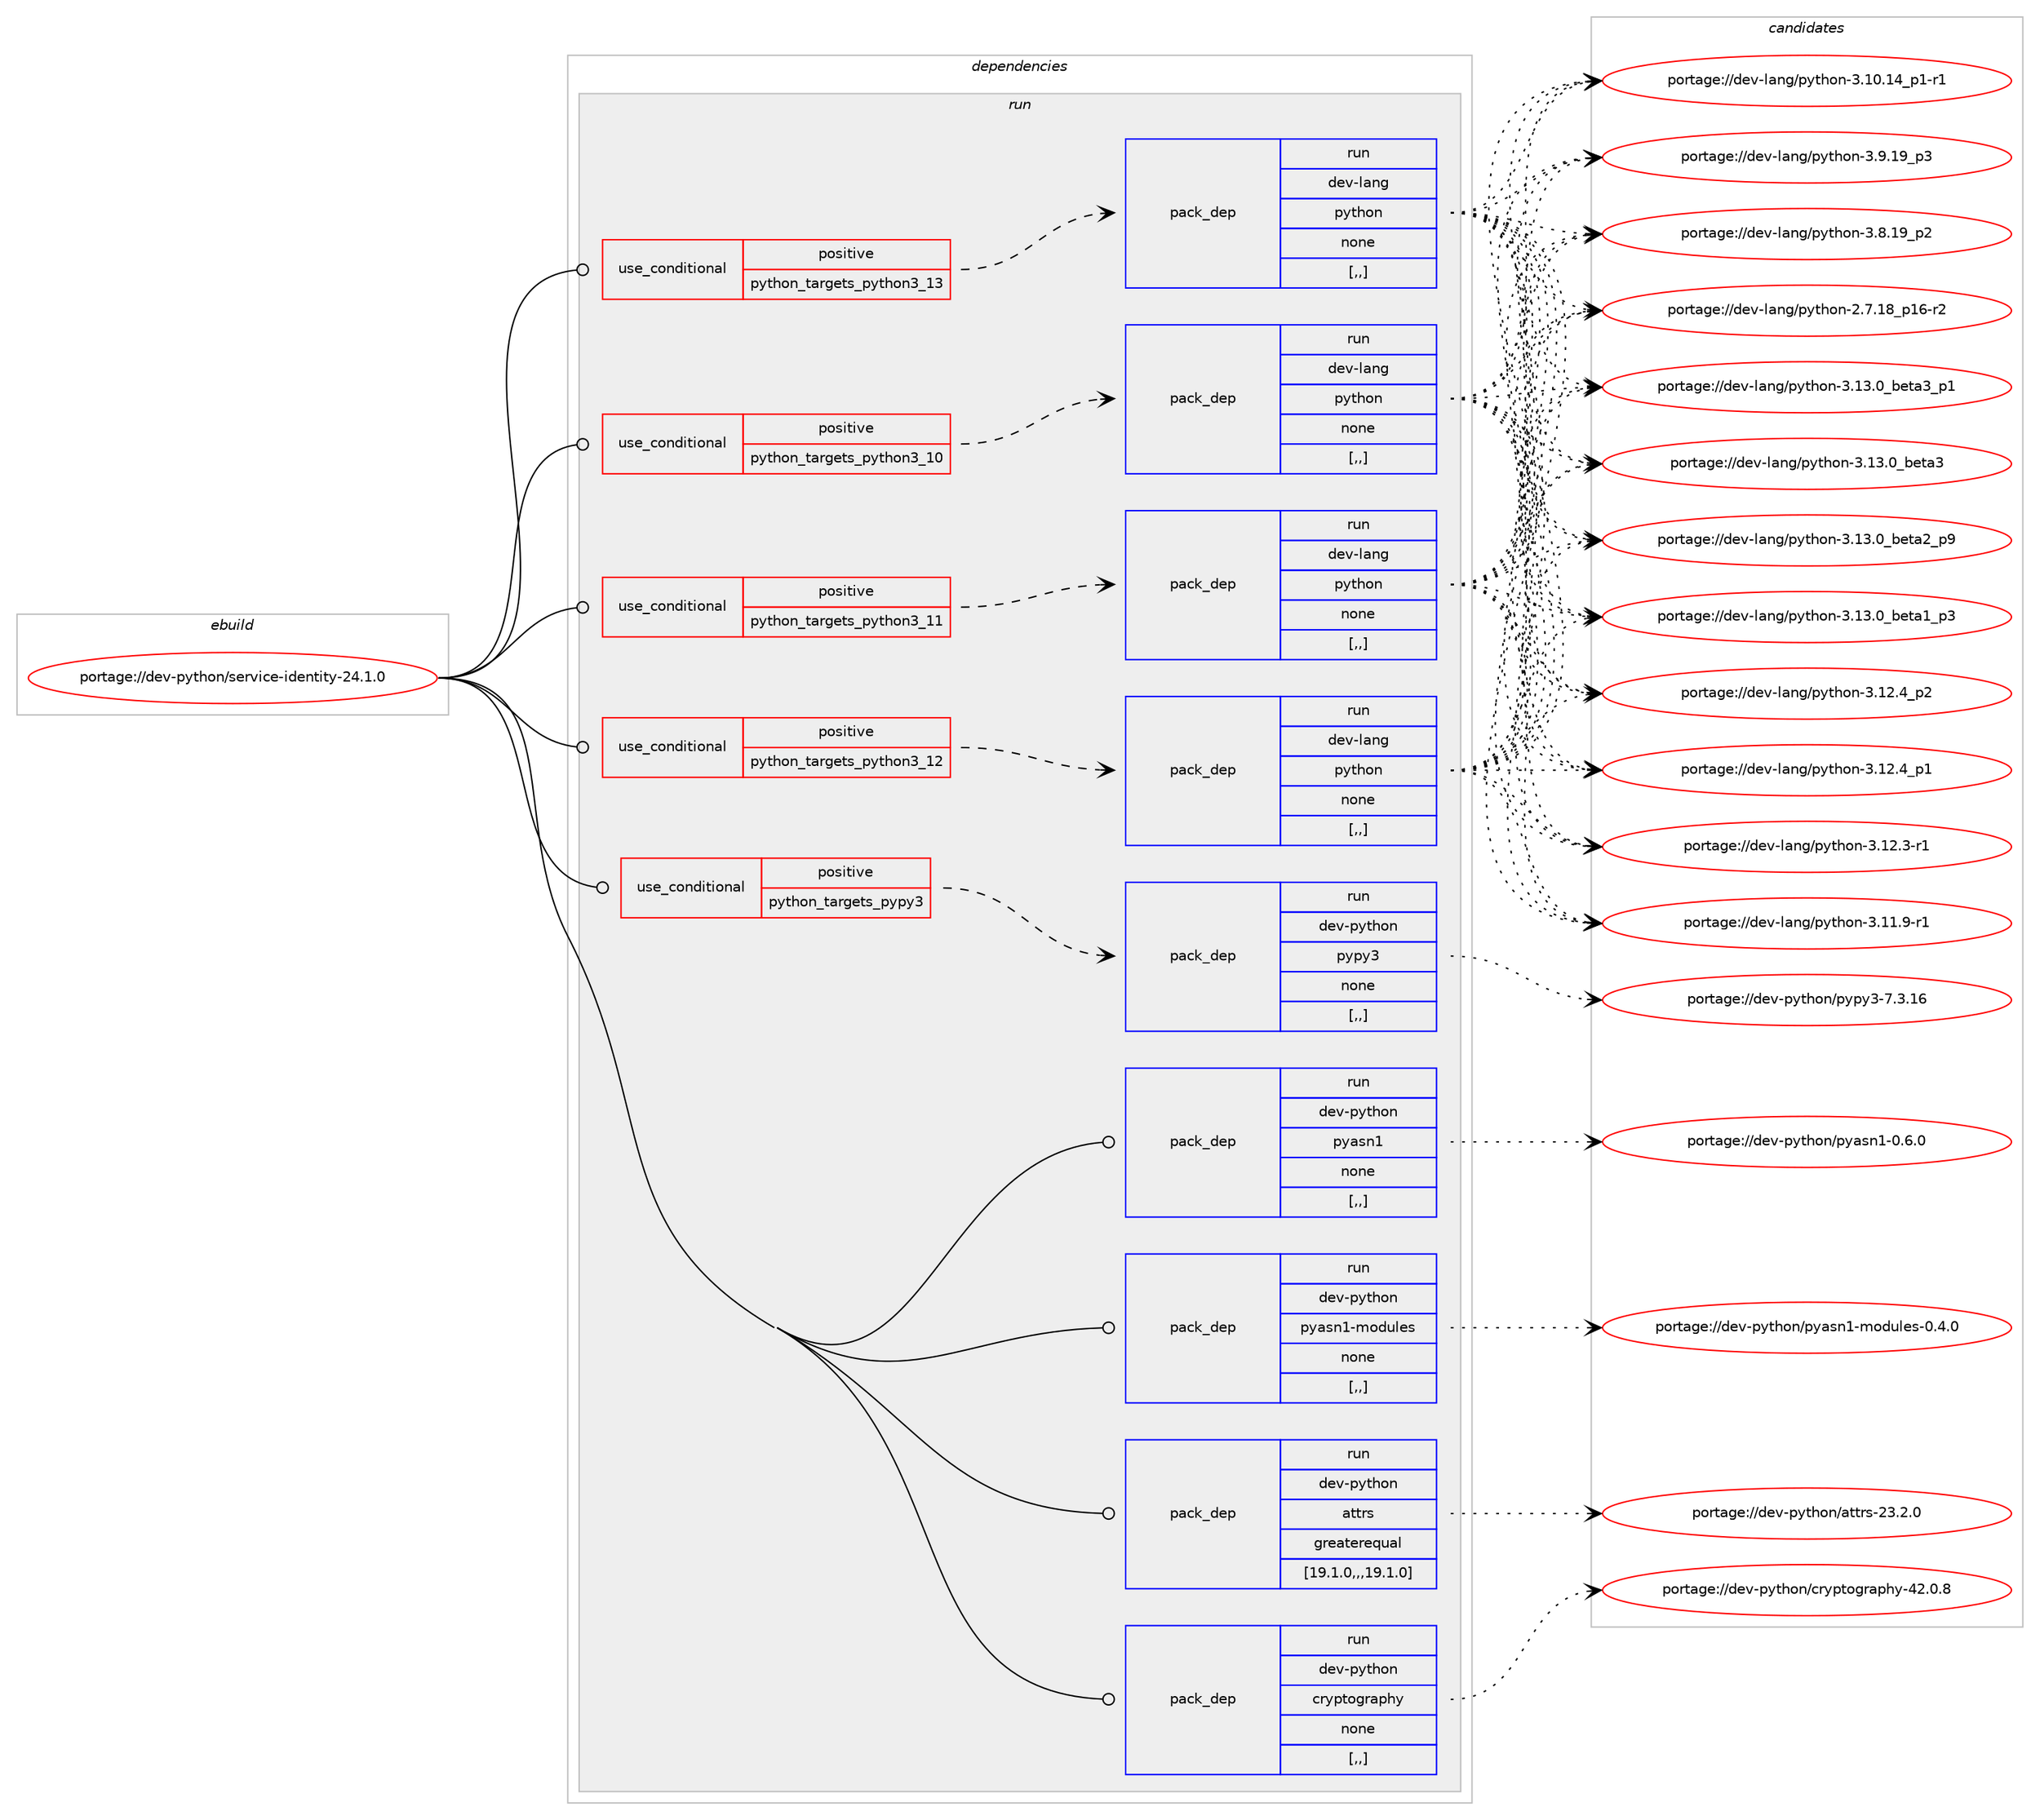 digraph prolog {

# *************
# Graph options
# *************

newrank=true;
concentrate=true;
compound=true;
graph [rankdir=LR,fontname=Helvetica,fontsize=10,ranksep=1.5];#, ranksep=2.5, nodesep=0.2];
edge  [arrowhead=vee];
node  [fontname=Helvetica,fontsize=10];

# **********
# The ebuild
# **********

subgraph cluster_leftcol {
color=gray;
rank=same;
label=<<i>ebuild</i>>;
id [label="portage://dev-python/service-identity-24.1.0", color=red, width=4, href="../dev-python/service-identity-24.1.0.svg"];
}

# ****************
# The dependencies
# ****************

subgraph cluster_midcol {
color=gray;
label=<<i>dependencies</i>>;
subgraph cluster_compile {
fillcolor="#eeeeee";
style=filled;
label=<<i>compile</i>>;
}
subgraph cluster_compileandrun {
fillcolor="#eeeeee";
style=filled;
label=<<i>compile and run</i>>;
}
subgraph cluster_run {
fillcolor="#eeeeee";
style=filled;
label=<<i>run</i>>;
subgraph cond39005 {
dependency161752 [label=<<TABLE BORDER="0" CELLBORDER="1" CELLSPACING="0" CELLPADDING="4"><TR><TD ROWSPAN="3" CELLPADDING="10">use_conditional</TD></TR><TR><TD>positive</TD></TR><TR><TD>python_targets_pypy3</TD></TR></TABLE>>, shape=none, color=red];
subgraph pack121487 {
dependency161753 [label=<<TABLE BORDER="0" CELLBORDER="1" CELLSPACING="0" CELLPADDING="4" WIDTH="220"><TR><TD ROWSPAN="6" CELLPADDING="30">pack_dep</TD></TR><TR><TD WIDTH="110">run</TD></TR><TR><TD>dev-python</TD></TR><TR><TD>pypy3</TD></TR><TR><TD>none</TD></TR><TR><TD>[,,]</TD></TR></TABLE>>, shape=none, color=blue];
}
dependency161752:e -> dependency161753:w [weight=20,style="dashed",arrowhead="vee"];
}
id:e -> dependency161752:w [weight=20,style="solid",arrowhead="odot"];
subgraph cond39006 {
dependency161754 [label=<<TABLE BORDER="0" CELLBORDER="1" CELLSPACING="0" CELLPADDING="4"><TR><TD ROWSPAN="3" CELLPADDING="10">use_conditional</TD></TR><TR><TD>positive</TD></TR><TR><TD>python_targets_python3_10</TD></TR></TABLE>>, shape=none, color=red];
subgraph pack121488 {
dependency161755 [label=<<TABLE BORDER="0" CELLBORDER="1" CELLSPACING="0" CELLPADDING="4" WIDTH="220"><TR><TD ROWSPAN="6" CELLPADDING="30">pack_dep</TD></TR><TR><TD WIDTH="110">run</TD></TR><TR><TD>dev-lang</TD></TR><TR><TD>python</TD></TR><TR><TD>none</TD></TR><TR><TD>[,,]</TD></TR></TABLE>>, shape=none, color=blue];
}
dependency161754:e -> dependency161755:w [weight=20,style="dashed",arrowhead="vee"];
}
id:e -> dependency161754:w [weight=20,style="solid",arrowhead="odot"];
subgraph cond39007 {
dependency161756 [label=<<TABLE BORDER="0" CELLBORDER="1" CELLSPACING="0" CELLPADDING="4"><TR><TD ROWSPAN="3" CELLPADDING="10">use_conditional</TD></TR><TR><TD>positive</TD></TR><TR><TD>python_targets_python3_11</TD></TR></TABLE>>, shape=none, color=red];
subgraph pack121489 {
dependency161757 [label=<<TABLE BORDER="0" CELLBORDER="1" CELLSPACING="0" CELLPADDING="4" WIDTH="220"><TR><TD ROWSPAN="6" CELLPADDING="30">pack_dep</TD></TR><TR><TD WIDTH="110">run</TD></TR><TR><TD>dev-lang</TD></TR><TR><TD>python</TD></TR><TR><TD>none</TD></TR><TR><TD>[,,]</TD></TR></TABLE>>, shape=none, color=blue];
}
dependency161756:e -> dependency161757:w [weight=20,style="dashed",arrowhead="vee"];
}
id:e -> dependency161756:w [weight=20,style="solid",arrowhead="odot"];
subgraph cond39008 {
dependency161758 [label=<<TABLE BORDER="0" CELLBORDER="1" CELLSPACING="0" CELLPADDING="4"><TR><TD ROWSPAN="3" CELLPADDING="10">use_conditional</TD></TR><TR><TD>positive</TD></TR><TR><TD>python_targets_python3_12</TD></TR></TABLE>>, shape=none, color=red];
subgraph pack121490 {
dependency161759 [label=<<TABLE BORDER="0" CELLBORDER="1" CELLSPACING="0" CELLPADDING="4" WIDTH="220"><TR><TD ROWSPAN="6" CELLPADDING="30">pack_dep</TD></TR><TR><TD WIDTH="110">run</TD></TR><TR><TD>dev-lang</TD></TR><TR><TD>python</TD></TR><TR><TD>none</TD></TR><TR><TD>[,,]</TD></TR></TABLE>>, shape=none, color=blue];
}
dependency161758:e -> dependency161759:w [weight=20,style="dashed",arrowhead="vee"];
}
id:e -> dependency161758:w [weight=20,style="solid",arrowhead="odot"];
subgraph cond39009 {
dependency161760 [label=<<TABLE BORDER="0" CELLBORDER="1" CELLSPACING="0" CELLPADDING="4"><TR><TD ROWSPAN="3" CELLPADDING="10">use_conditional</TD></TR><TR><TD>positive</TD></TR><TR><TD>python_targets_python3_13</TD></TR></TABLE>>, shape=none, color=red];
subgraph pack121491 {
dependency161761 [label=<<TABLE BORDER="0" CELLBORDER="1" CELLSPACING="0" CELLPADDING="4" WIDTH="220"><TR><TD ROWSPAN="6" CELLPADDING="30">pack_dep</TD></TR><TR><TD WIDTH="110">run</TD></TR><TR><TD>dev-lang</TD></TR><TR><TD>python</TD></TR><TR><TD>none</TD></TR><TR><TD>[,,]</TD></TR></TABLE>>, shape=none, color=blue];
}
dependency161760:e -> dependency161761:w [weight=20,style="dashed",arrowhead="vee"];
}
id:e -> dependency161760:w [weight=20,style="solid",arrowhead="odot"];
subgraph pack121492 {
dependency161762 [label=<<TABLE BORDER="0" CELLBORDER="1" CELLSPACING="0" CELLPADDING="4" WIDTH="220"><TR><TD ROWSPAN="6" CELLPADDING="30">pack_dep</TD></TR><TR><TD WIDTH="110">run</TD></TR><TR><TD>dev-python</TD></TR><TR><TD>attrs</TD></TR><TR><TD>greaterequal</TD></TR><TR><TD>[19.1.0,,,19.1.0]</TD></TR></TABLE>>, shape=none, color=blue];
}
id:e -> dependency161762:w [weight=20,style="solid",arrowhead="odot"];
subgraph pack121493 {
dependency161763 [label=<<TABLE BORDER="0" CELLBORDER="1" CELLSPACING="0" CELLPADDING="4" WIDTH="220"><TR><TD ROWSPAN="6" CELLPADDING="30">pack_dep</TD></TR><TR><TD WIDTH="110">run</TD></TR><TR><TD>dev-python</TD></TR><TR><TD>cryptography</TD></TR><TR><TD>none</TD></TR><TR><TD>[,,]</TD></TR></TABLE>>, shape=none, color=blue];
}
id:e -> dependency161763:w [weight=20,style="solid",arrowhead="odot"];
subgraph pack121494 {
dependency161764 [label=<<TABLE BORDER="0" CELLBORDER="1" CELLSPACING="0" CELLPADDING="4" WIDTH="220"><TR><TD ROWSPAN="6" CELLPADDING="30">pack_dep</TD></TR><TR><TD WIDTH="110">run</TD></TR><TR><TD>dev-python</TD></TR><TR><TD>pyasn1</TD></TR><TR><TD>none</TD></TR><TR><TD>[,,]</TD></TR></TABLE>>, shape=none, color=blue];
}
id:e -> dependency161764:w [weight=20,style="solid",arrowhead="odot"];
subgraph pack121495 {
dependency161765 [label=<<TABLE BORDER="0" CELLBORDER="1" CELLSPACING="0" CELLPADDING="4" WIDTH="220"><TR><TD ROWSPAN="6" CELLPADDING="30">pack_dep</TD></TR><TR><TD WIDTH="110">run</TD></TR><TR><TD>dev-python</TD></TR><TR><TD>pyasn1-modules</TD></TR><TR><TD>none</TD></TR><TR><TD>[,,]</TD></TR></TABLE>>, shape=none, color=blue];
}
id:e -> dependency161765:w [weight=20,style="solid",arrowhead="odot"];
}
}

# **************
# The candidates
# **************

subgraph cluster_choices {
rank=same;
color=gray;
label=<<i>candidates</i>>;

subgraph choice121487 {
color=black;
nodesep=1;
choice10010111845112121116104111110471121211121215145554651464954 [label="portage://dev-python/pypy3-7.3.16", color=red, width=4,href="../dev-python/pypy3-7.3.16.svg"];
dependency161753:e -> choice10010111845112121116104111110471121211121215145554651464954:w [style=dotted,weight="100"];
}
subgraph choice121488 {
color=black;
nodesep=1;
choice10010111845108971101034711212111610411111045514649514648959810111697519511249 [label="portage://dev-lang/python-3.13.0_beta3_p1", color=red, width=4,href="../dev-lang/python-3.13.0_beta3_p1.svg"];
choice1001011184510897110103471121211161041111104551464951464895981011169751 [label="portage://dev-lang/python-3.13.0_beta3", color=red, width=4,href="../dev-lang/python-3.13.0_beta3.svg"];
choice10010111845108971101034711212111610411111045514649514648959810111697509511257 [label="portage://dev-lang/python-3.13.0_beta2_p9", color=red, width=4,href="../dev-lang/python-3.13.0_beta2_p9.svg"];
choice10010111845108971101034711212111610411111045514649514648959810111697499511251 [label="portage://dev-lang/python-3.13.0_beta1_p3", color=red, width=4,href="../dev-lang/python-3.13.0_beta1_p3.svg"];
choice100101118451089711010347112121116104111110455146495046529511250 [label="portage://dev-lang/python-3.12.4_p2", color=red, width=4,href="../dev-lang/python-3.12.4_p2.svg"];
choice100101118451089711010347112121116104111110455146495046529511249 [label="portage://dev-lang/python-3.12.4_p1", color=red, width=4,href="../dev-lang/python-3.12.4_p1.svg"];
choice100101118451089711010347112121116104111110455146495046514511449 [label="portage://dev-lang/python-3.12.3-r1", color=red, width=4,href="../dev-lang/python-3.12.3-r1.svg"];
choice100101118451089711010347112121116104111110455146494946574511449 [label="portage://dev-lang/python-3.11.9-r1", color=red, width=4,href="../dev-lang/python-3.11.9-r1.svg"];
choice100101118451089711010347112121116104111110455146494846495295112494511449 [label="portage://dev-lang/python-3.10.14_p1-r1", color=red, width=4,href="../dev-lang/python-3.10.14_p1-r1.svg"];
choice100101118451089711010347112121116104111110455146574649579511251 [label="portage://dev-lang/python-3.9.19_p3", color=red, width=4,href="../dev-lang/python-3.9.19_p3.svg"];
choice100101118451089711010347112121116104111110455146564649579511250 [label="portage://dev-lang/python-3.8.19_p2", color=red, width=4,href="../dev-lang/python-3.8.19_p2.svg"];
choice100101118451089711010347112121116104111110455046554649569511249544511450 [label="portage://dev-lang/python-2.7.18_p16-r2", color=red, width=4,href="../dev-lang/python-2.7.18_p16-r2.svg"];
dependency161755:e -> choice10010111845108971101034711212111610411111045514649514648959810111697519511249:w [style=dotted,weight="100"];
dependency161755:e -> choice1001011184510897110103471121211161041111104551464951464895981011169751:w [style=dotted,weight="100"];
dependency161755:e -> choice10010111845108971101034711212111610411111045514649514648959810111697509511257:w [style=dotted,weight="100"];
dependency161755:e -> choice10010111845108971101034711212111610411111045514649514648959810111697499511251:w [style=dotted,weight="100"];
dependency161755:e -> choice100101118451089711010347112121116104111110455146495046529511250:w [style=dotted,weight="100"];
dependency161755:e -> choice100101118451089711010347112121116104111110455146495046529511249:w [style=dotted,weight="100"];
dependency161755:e -> choice100101118451089711010347112121116104111110455146495046514511449:w [style=dotted,weight="100"];
dependency161755:e -> choice100101118451089711010347112121116104111110455146494946574511449:w [style=dotted,weight="100"];
dependency161755:e -> choice100101118451089711010347112121116104111110455146494846495295112494511449:w [style=dotted,weight="100"];
dependency161755:e -> choice100101118451089711010347112121116104111110455146574649579511251:w [style=dotted,weight="100"];
dependency161755:e -> choice100101118451089711010347112121116104111110455146564649579511250:w [style=dotted,weight="100"];
dependency161755:e -> choice100101118451089711010347112121116104111110455046554649569511249544511450:w [style=dotted,weight="100"];
}
subgraph choice121489 {
color=black;
nodesep=1;
choice10010111845108971101034711212111610411111045514649514648959810111697519511249 [label="portage://dev-lang/python-3.13.0_beta3_p1", color=red, width=4,href="../dev-lang/python-3.13.0_beta3_p1.svg"];
choice1001011184510897110103471121211161041111104551464951464895981011169751 [label="portage://dev-lang/python-3.13.0_beta3", color=red, width=4,href="../dev-lang/python-3.13.0_beta3.svg"];
choice10010111845108971101034711212111610411111045514649514648959810111697509511257 [label="portage://dev-lang/python-3.13.0_beta2_p9", color=red, width=4,href="../dev-lang/python-3.13.0_beta2_p9.svg"];
choice10010111845108971101034711212111610411111045514649514648959810111697499511251 [label="portage://dev-lang/python-3.13.0_beta1_p3", color=red, width=4,href="../dev-lang/python-3.13.0_beta1_p3.svg"];
choice100101118451089711010347112121116104111110455146495046529511250 [label="portage://dev-lang/python-3.12.4_p2", color=red, width=4,href="../dev-lang/python-3.12.4_p2.svg"];
choice100101118451089711010347112121116104111110455146495046529511249 [label="portage://dev-lang/python-3.12.4_p1", color=red, width=4,href="../dev-lang/python-3.12.4_p1.svg"];
choice100101118451089711010347112121116104111110455146495046514511449 [label="portage://dev-lang/python-3.12.3-r1", color=red, width=4,href="../dev-lang/python-3.12.3-r1.svg"];
choice100101118451089711010347112121116104111110455146494946574511449 [label="portage://dev-lang/python-3.11.9-r1", color=red, width=4,href="../dev-lang/python-3.11.9-r1.svg"];
choice100101118451089711010347112121116104111110455146494846495295112494511449 [label="portage://dev-lang/python-3.10.14_p1-r1", color=red, width=4,href="../dev-lang/python-3.10.14_p1-r1.svg"];
choice100101118451089711010347112121116104111110455146574649579511251 [label="portage://dev-lang/python-3.9.19_p3", color=red, width=4,href="../dev-lang/python-3.9.19_p3.svg"];
choice100101118451089711010347112121116104111110455146564649579511250 [label="portage://dev-lang/python-3.8.19_p2", color=red, width=4,href="../dev-lang/python-3.8.19_p2.svg"];
choice100101118451089711010347112121116104111110455046554649569511249544511450 [label="portage://dev-lang/python-2.7.18_p16-r2", color=red, width=4,href="../dev-lang/python-2.7.18_p16-r2.svg"];
dependency161757:e -> choice10010111845108971101034711212111610411111045514649514648959810111697519511249:w [style=dotted,weight="100"];
dependency161757:e -> choice1001011184510897110103471121211161041111104551464951464895981011169751:w [style=dotted,weight="100"];
dependency161757:e -> choice10010111845108971101034711212111610411111045514649514648959810111697509511257:w [style=dotted,weight="100"];
dependency161757:e -> choice10010111845108971101034711212111610411111045514649514648959810111697499511251:w [style=dotted,weight="100"];
dependency161757:e -> choice100101118451089711010347112121116104111110455146495046529511250:w [style=dotted,weight="100"];
dependency161757:e -> choice100101118451089711010347112121116104111110455146495046529511249:w [style=dotted,weight="100"];
dependency161757:e -> choice100101118451089711010347112121116104111110455146495046514511449:w [style=dotted,weight="100"];
dependency161757:e -> choice100101118451089711010347112121116104111110455146494946574511449:w [style=dotted,weight="100"];
dependency161757:e -> choice100101118451089711010347112121116104111110455146494846495295112494511449:w [style=dotted,weight="100"];
dependency161757:e -> choice100101118451089711010347112121116104111110455146574649579511251:w [style=dotted,weight="100"];
dependency161757:e -> choice100101118451089711010347112121116104111110455146564649579511250:w [style=dotted,weight="100"];
dependency161757:e -> choice100101118451089711010347112121116104111110455046554649569511249544511450:w [style=dotted,weight="100"];
}
subgraph choice121490 {
color=black;
nodesep=1;
choice10010111845108971101034711212111610411111045514649514648959810111697519511249 [label="portage://dev-lang/python-3.13.0_beta3_p1", color=red, width=4,href="../dev-lang/python-3.13.0_beta3_p1.svg"];
choice1001011184510897110103471121211161041111104551464951464895981011169751 [label="portage://dev-lang/python-3.13.0_beta3", color=red, width=4,href="../dev-lang/python-3.13.0_beta3.svg"];
choice10010111845108971101034711212111610411111045514649514648959810111697509511257 [label="portage://dev-lang/python-3.13.0_beta2_p9", color=red, width=4,href="../dev-lang/python-3.13.0_beta2_p9.svg"];
choice10010111845108971101034711212111610411111045514649514648959810111697499511251 [label="portage://dev-lang/python-3.13.0_beta1_p3", color=red, width=4,href="../dev-lang/python-3.13.0_beta1_p3.svg"];
choice100101118451089711010347112121116104111110455146495046529511250 [label="portage://dev-lang/python-3.12.4_p2", color=red, width=4,href="../dev-lang/python-3.12.4_p2.svg"];
choice100101118451089711010347112121116104111110455146495046529511249 [label="portage://dev-lang/python-3.12.4_p1", color=red, width=4,href="../dev-lang/python-3.12.4_p1.svg"];
choice100101118451089711010347112121116104111110455146495046514511449 [label="portage://dev-lang/python-3.12.3-r1", color=red, width=4,href="../dev-lang/python-3.12.3-r1.svg"];
choice100101118451089711010347112121116104111110455146494946574511449 [label="portage://dev-lang/python-3.11.9-r1", color=red, width=4,href="../dev-lang/python-3.11.9-r1.svg"];
choice100101118451089711010347112121116104111110455146494846495295112494511449 [label="portage://dev-lang/python-3.10.14_p1-r1", color=red, width=4,href="../dev-lang/python-3.10.14_p1-r1.svg"];
choice100101118451089711010347112121116104111110455146574649579511251 [label="portage://dev-lang/python-3.9.19_p3", color=red, width=4,href="../dev-lang/python-3.9.19_p3.svg"];
choice100101118451089711010347112121116104111110455146564649579511250 [label="portage://dev-lang/python-3.8.19_p2", color=red, width=4,href="../dev-lang/python-3.8.19_p2.svg"];
choice100101118451089711010347112121116104111110455046554649569511249544511450 [label="portage://dev-lang/python-2.7.18_p16-r2", color=red, width=4,href="../dev-lang/python-2.7.18_p16-r2.svg"];
dependency161759:e -> choice10010111845108971101034711212111610411111045514649514648959810111697519511249:w [style=dotted,weight="100"];
dependency161759:e -> choice1001011184510897110103471121211161041111104551464951464895981011169751:w [style=dotted,weight="100"];
dependency161759:e -> choice10010111845108971101034711212111610411111045514649514648959810111697509511257:w [style=dotted,weight="100"];
dependency161759:e -> choice10010111845108971101034711212111610411111045514649514648959810111697499511251:w [style=dotted,weight="100"];
dependency161759:e -> choice100101118451089711010347112121116104111110455146495046529511250:w [style=dotted,weight="100"];
dependency161759:e -> choice100101118451089711010347112121116104111110455146495046529511249:w [style=dotted,weight="100"];
dependency161759:e -> choice100101118451089711010347112121116104111110455146495046514511449:w [style=dotted,weight="100"];
dependency161759:e -> choice100101118451089711010347112121116104111110455146494946574511449:w [style=dotted,weight="100"];
dependency161759:e -> choice100101118451089711010347112121116104111110455146494846495295112494511449:w [style=dotted,weight="100"];
dependency161759:e -> choice100101118451089711010347112121116104111110455146574649579511251:w [style=dotted,weight="100"];
dependency161759:e -> choice100101118451089711010347112121116104111110455146564649579511250:w [style=dotted,weight="100"];
dependency161759:e -> choice100101118451089711010347112121116104111110455046554649569511249544511450:w [style=dotted,weight="100"];
}
subgraph choice121491 {
color=black;
nodesep=1;
choice10010111845108971101034711212111610411111045514649514648959810111697519511249 [label="portage://dev-lang/python-3.13.0_beta3_p1", color=red, width=4,href="../dev-lang/python-3.13.0_beta3_p1.svg"];
choice1001011184510897110103471121211161041111104551464951464895981011169751 [label="portage://dev-lang/python-3.13.0_beta3", color=red, width=4,href="../dev-lang/python-3.13.0_beta3.svg"];
choice10010111845108971101034711212111610411111045514649514648959810111697509511257 [label="portage://dev-lang/python-3.13.0_beta2_p9", color=red, width=4,href="../dev-lang/python-3.13.0_beta2_p9.svg"];
choice10010111845108971101034711212111610411111045514649514648959810111697499511251 [label="portage://dev-lang/python-3.13.0_beta1_p3", color=red, width=4,href="../dev-lang/python-3.13.0_beta1_p3.svg"];
choice100101118451089711010347112121116104111110455146495046529511250 [label="portage://dev-lang/python-3.12.4_p2", color=red, width=4,href="../dev-lang/python-3.12.4_p2.svg"];
choice100101118451089711010347112121116104111110455146495046529511249 [label="portage://dev-lang/python-3.12.4_p1", color=red, width=4,href="../dev-lang/python-3.12.4_p1.svg"];
choice100101118451089711010347112121116104111110455146495046514511449 [label="portage://dev-lang/python-3.12.3-r1", color=red, width=4,href="../dev-lang/python-3.12.3-r1.svg"];
choice100101118451089711010347112121116104111110455146494946574511449 [label="portage://dev-lang/python-3.11.9-r1", color=red, width=4,href="../dev-lang/python-3.11.9-r1.svg"];
choice100101118451089711010347112121116104111110455146494846495295112494511449 [label="portage://dev-lang/python-3.10.14_p1-r1", color=red, width=4,href="../dev-lang/python-3.10.14_p1-r1.svg"];
choice100101118451089711010347112121116104111110455146574649579511251 [label="portage://dev-lang/python-3.9.19_p3", color=red, width=4,href="../dev-lang/python-3.9.19_p3.svg"];
choice100101118451089711010347112121116104111110455146564649579511250 [label="portage://dev-lang/python-3.8.19_p2", color=red, width=4,href="../dev-lang/python-3.8.19_p2.svg"];
choice100101118451089711010347112121116104111110455046554649569511249544511450 [label="portage://dev-lang/python-2.7.18_p16-r2", color=red, width=4,href="../dev-lang/python-2.7.18_p16-r2.svg"];
dependency161761:e -> choice10010111845108971101034711212111610411111045514649514648959810111697519511249:w [style=dotted,weight="100"];
dependency161761:e -> choice1001011184510897110103471121211161041111104551464951464895981011169751:w [style=dotted,weight="100"];
dependency161761:e -> choice10010111845108971101034711212111610411111045514649514648959810111697509511257:w [style=dotted,weight="100"];
dependency161761:e -> choice10010111845108971101034711212111610411111045514649514648959810111697499511251:w [style=dotted,weight="100"];
dependency161761:e -> choice100101118451089711010347112121116104111110455146495046529511250:w [style=dotted,weight="100"];
dependency161761:e -> choice100101118451089711010347112121116104111110455146495046529511249:w [style=dotted,weight="100"];
dependency161761:e -> choice100101118451089711010347112121116104111110455146495046514511449:w [style=dotted,weight="100"];
dependency161761:e -> choice100101118451089711010347112121116104111110455146494946574511449:w [style=dotted,weight="100"];
dependency161761:e -> choice100101118451089711010347112121116104111110455146494846495295112494511449:w [style=dotted,weight="100"];
dependency161761:e -> choice100101118451089711010347112121116104111110455146574649579511251:w [style=dotted,weight="100"];
dependency161761:e -> choice100101118451089711010347112121116104111110455146564649579511250:w [style=dotted,weight="100"];
dependency161761:e -> choice100101118451089711010347112121116104111110455046554649569511249544511450:w [style=dotted,weight="100"];
}
subgraph choice121492 {
color=black;
nodesep=1;
choice10010111845112121116104111110479711611611411545505146504648 [label="portage://dev-python/attrs-23.2.0", color=red, width=4,href="../dev-python/attrs-23.2.0.svg"];
dependency161762:e -> choice10010111845112121116104111110479711611611411545505146504648:w [style=dotted,weight="100"];
}
subgraph choice121493 {
color=black;
nodesep=1;
choice1001011184511212111610411111047991141211121161111031149711210412145525046484656 [label="portage://dev-python/cryptography-42.0.8", color=red, width=4,href="../dev-python/cryptography-42.0.8.svg"];
dependency161763:e -> choice1001011184511212111610411111047991141211121161111031149711210412145525046484656:w [style=dotted,weight="100"];
}
subgraph choice121494 {
color=black;
nodesep=1;
choice10010111845112121116104111110471121219711511049454846544648 [label="portage://dev-python/pyasn1-0.6.0", color=red, width=4,href="../dev-python/pyasn1-0.6.0.svg"];
dependency161764:e -> choice10010111845112121116104111110471121219711511049454846544648:w [style=dotted,weight="100"];
}
subgraph choice121495 {
color=black;
nodesep=1;
choice1001011184511212111610411111047112121971151104945109111100117108101115454846524648 [label="portage://dev-python/pyasn1-modules-0.4.0", color=red, width=4,href="../dev-python/pyasn1-modules-0.4.0.svg"];
dependency161765:e -> choice1001011184511212111610411111047112121971151104945109111100117108101115454846524648:w [style=dotted,weight="100"];
}
}

}
